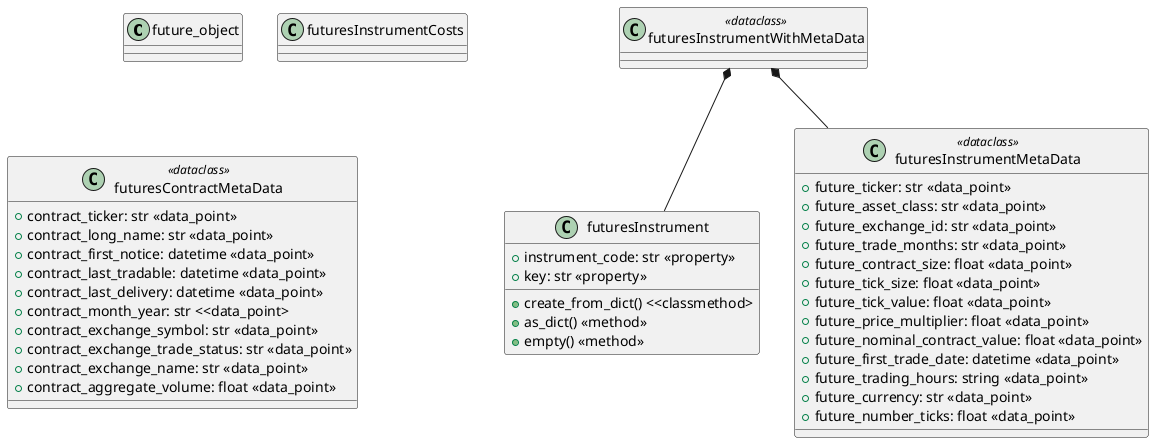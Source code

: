 @startuml


' ===== Futures Insturments =====
class future_object {

}

class futuresInstrument {
    +instrument_code: str <<property>>
    +key: str <<property>>

    +create_from_dict() <<classmethod>
    +as_dict() <<method>>
    +empty() <<method>>

}

class futuresInstrumentCosts {

}

class futuresContractMetaData <<dataclass>> {

    +contract_ticker: str <<data_point>>
    +contract_long_name: str <<data_point>>
    +contract_first_notice: datetime <<data_point>>
    +contract_last_tradable: datetime <<data_point>>
    +contract_last_delivery: datetime <<data_point>>
    +contract_month_year: str <<data_point>
    +contract_exchange_symbol: str <<data_point>>
    +contract_exchange_trade_status: str <<data_point>>
    +contract_exchange_name: str <<data_point>>
    +contract_aggregate_volume: float <<data_point>>

}

class futuresInstrumentMetaData <<dataclass>> {

   +future_ticker: str <<data_point>>
   +future_asset_class: str <<data_point>>
   +future_exchange_id: str <<data_point>>
   +future_trade_months: str <<data_point>>
   +future_contract_size: float <<data_point>>
   +future_tick_size: float <<data_point>>
   +future_tick_value: float <<data_point>>
   +future_price_multiplier: float <<data_point>>
   +future_nominal_contract_value: float <<data_point>>
   +future_first_trade_date: datetime <<data_point>>
   +future_trading_hours: string <<data_point>>
   +future_currency: str <<data_point>>
   +future_number_ticks: float <<data_point>>
}


class futuresInstrumentWithMetaData <<dataclass>> {

}



futuresInstrumentWithMetaData *-- futuresInstrument
futuresInstrumentWithMetaData *-- futuresInstrumentMetaData


@enduml